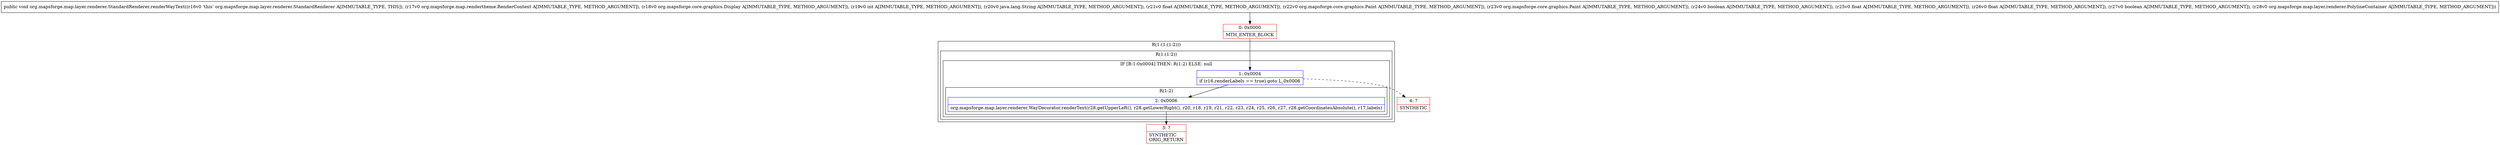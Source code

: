 digraph "CFG fororg.mapsforge.map.layer.renderer.StandardRenderer.renderWayText(Lorg\/mapsforge\/map\/rendertheme\/RenderContext;Lorg\/mapsforge\/core\/graphics\/Display;ILjava\/lang\/String;FLorg\/mapsforge\/core\/graphics\/Paint;Lorg\/mapsforge\/core\/graphics\/Paint;ZFFZLorg\/mapsforge\/map\/layer\/renderer\/PolylineContainer;)V" {
subgraph cluster_Region_1187487411 {
label = "R(1:(1:(1:2)))";
node [shape=record,color=blue];
subgraph cluster_Region_284082937 {
label = "R(1:(1:2))";
node [shape=record,color=blue];
subgraph cluster_IfRegion_948458457 {
label = "IF [B:1:0x0004] THEN: R(1:2) ELSE: null";
node [shape=record,color=blue];
Node_1 [shape=record,label="{1\:\ 0x0004|if (r16.renderLabels == true) goto L_0x0006\l}"];
subgraph cluster_Region_517058873 {
label = "R(1:2)";
node [shape=record,color=blue];
Node_2 [shape=record,label="{2\:\ 0x0006|org.mapsforge.map.layer.renderer.WayDecorator.renderText(r28.getUpperLeft(), r28.getLowerRight(), r20, r18, r19, r21, r22, r23, r24, r25, r26, r27, r28.getCoordinatesAbsolute(), r17.labels)\l}"];
}
}
}
}
Node_0 [shape=record,color=red,label="{0\:\ 0x0000|MTH_ENTER_BLOCK\l}"];
Node_3 [shape=record,color=red,label="{3\:\ ?|SYNTHETIC\lORIG_RETURN\l}"];
Node_4 [shape=record,color=red,label="{4\:\ ?|SYNTHETIC\l}"];
MethodNode[shape=record,label="{public void org.mapsforge.map.layer.renderer.StandardRenderer.renderWayText((r16v0 'this' org.mapsforge.map.layer.renderer.StandardRenderer A[IMMUTABLE_TYPE, THIS]), (r17v0 org.mapsforge.map.rendertheme.RenderContext A[IMMUTABLE_TYPE, METHOD_ARGUMENT]), (r18v0 org.mapsforge.core.graphics.Display A[IMMUTABLE_TYPE, METHOD_ARGUMENT]), (r19v0 int A[IMMUTABLE_TYPE, METHOD_ARGUMENT]), (r20v0 java.lang.String A[IMMUTABLE_TYPE, METHOD_ARGUMENT]), (r21v0 float A[IMMUTABLE_TYPE, METHOD_ARGUMENT]), (r22v0 org.mapsforge.core.graphics.Paint A[IMMUTABLE_TYPE, METHOD_ARGUMENT]), (r23v0 org.mapsforge.core.graphics.Paint A[IMMUTABLE_TYPE, METHOD_ARGUMENT]), (r24v0 boolean A[IMMUTABLE_TYPE, METHOD_ARGUMENT]), (r25v0 float A[IMMUTABLE_TYPE, METHOD_ARGUMENT]), (r26v0 float A[IMMUTABLE_TYPE, METHOD_ARGUMENT]), (r27v0 boolean A[IMMUTABLE_TYPE, METHOD_ARGUMENT]), (r28v0 org.mapsforge.map.layer.renderer.PolylineContainer A[IMMUTABLE_TYPE, METHOD_ARGUMENT])) }"];
MethodNode -> Node_0;
Node_1 -> Node_2;
Node_1 -> Node_4[style=dashed];
Node_2 -> Node_3;
Node_0 -> Node_1;
}

